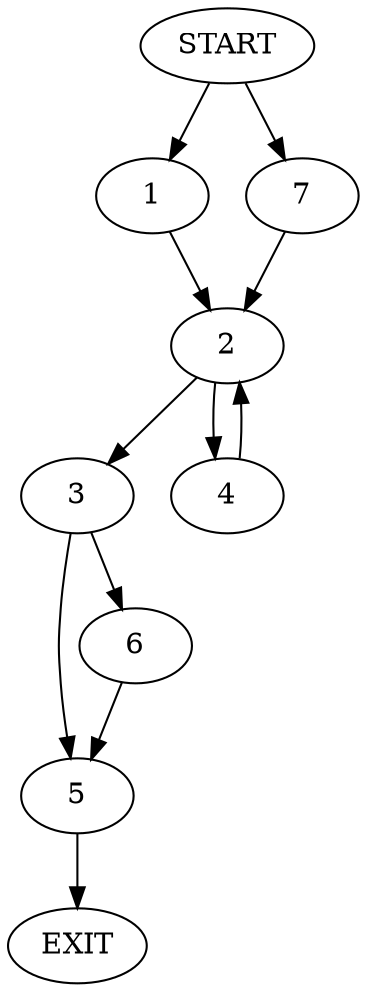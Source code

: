 digraph {
0 [label="START"]
8 [label="EXIT"]
0 -> 1
1 -> 2
2 -> 3
2 -> 4
3 -> 5
3 -> 6
4 -> 2
0 -> 7
7 -> 2
5 -> 8
6 -> 5
}
